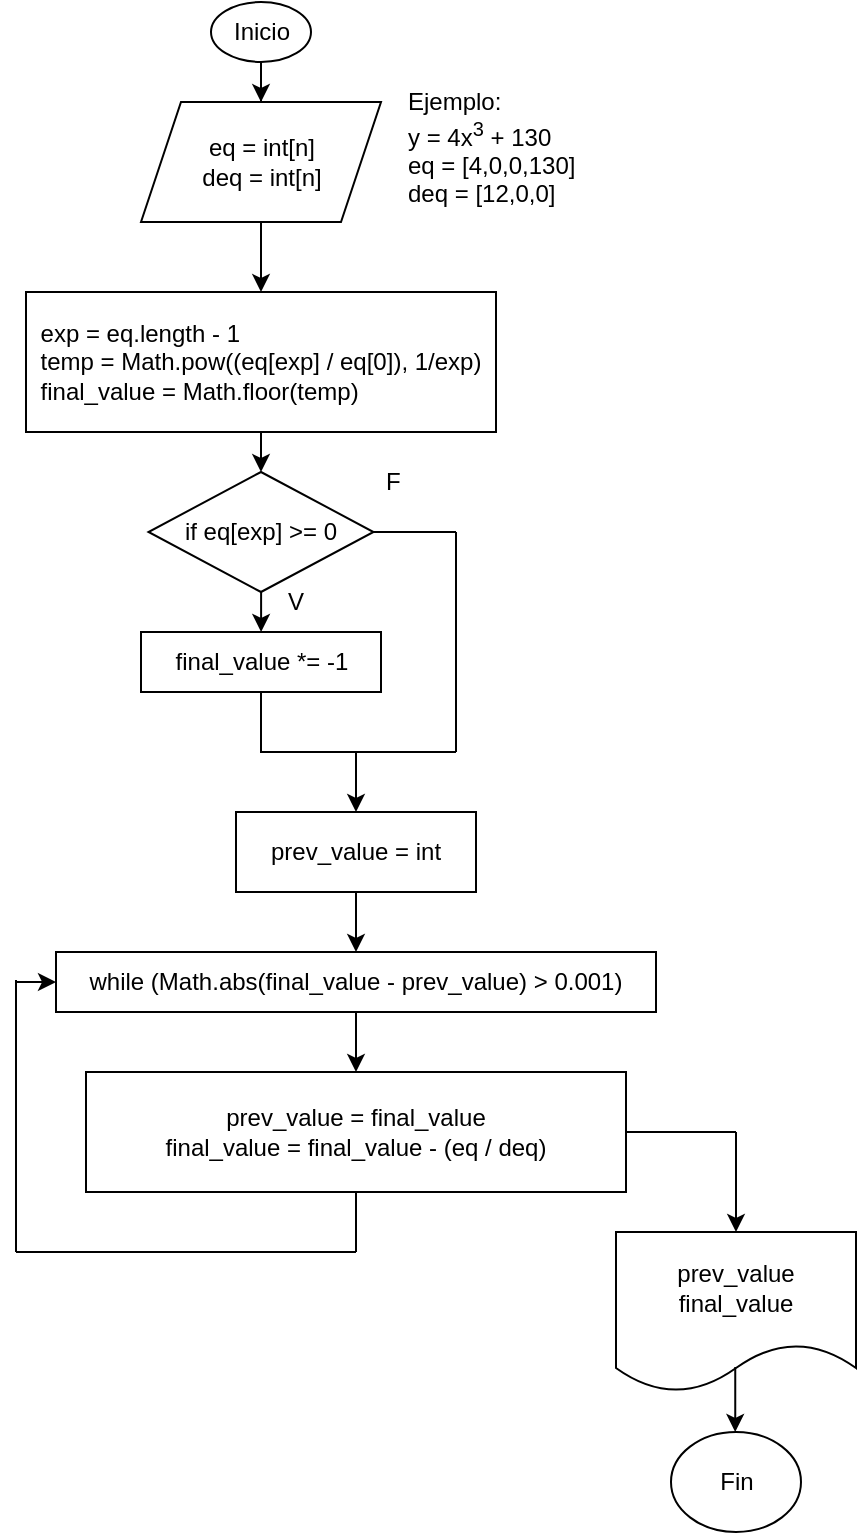 <mxfile version="20.3.2" type="github">
  <diagram id="2wKhNhCF8AVEaDfPrcoN" name="Page-1">
    <mxGraphModel dx="1570" dy="972" grid="1" gridSize="10" guides="1" tooltips="1" connect="1" arrows="1" fold="1" page="1" pageScale="1" pageWidth="850" pageHeight="1100" math="0" shadow="0">
      <root>
        <mxCell id="0" />
        <mxCell id="1" parent="0" />
        <mxCell id="68JZTI-s9UvnhOGzFShA-3" value="" style="edgeStyle=orthogonalEdgeStyle;rounded=0;orthogonalLoop=1;jettySize=auto;html=1;" edge="1" parent="1" source="68JZTI-s9UvnhOGzFShA-1" target="68JZTI-s9UvnhOGzFShA-2">
          <mxGeometry relative="1" as="geometry" />
        </mxCell>
        <mxCell id="68JZTI-s9UvnhOGzFShA-1" value="Inicio" style="ellipse;whiteSpace=wrap;html=1;" vertex="1" parent="1">
          <mxGeometry x="137.5" y="75" width="50" height="30" as="geometry" />
        </mxCell>
        <mxCell id="68JZTI-s9UvnhOGzFShA-6" value="" style="edgeStyle=orthogonalEdgeStyle;rounded=0;orthogonalLoop=1;jettySize=auto;html=1;" edge="1" parent="1" source="68JZTI-s9UvnhOGzFShA-2" target="68JZTI-s9UvnhOGzFShA-5">
          <mxGeometry relative="1" as="geometry" />
        </mxCell>
        <mxCell id="68JZTI-s9UvnhOGzFShA-2" value="eq = int[n]&lt;br&gt;&lt;div style=&quot;&quot;&gt;&lt;span style=&quot;background-color: initial;&quot;&gt;deq = int[n]&lt;/span&gt;&lt;/div&gt;" style="shape=parallelogram;perimeter=parallelogramPerimeter;whiteSpace=wrap;html=1;fixedSize=1;align=center;" vertex="1" parent="1">
          <mxGeometry x="102.5" y="125" width="120" height="60" as="geometry" />
        </mxCell>
        <mxCell id="68JZTI-s9UvnhOGzFShA-4" value="Ejemplo:&amp;nbsp;&lt;br&gt;y = 4x&lt;sup&gt;3&lt;/sup&gt; + 130&lt;br&gt;eq = [4,0,0,130]&lt;br&gt;deq = [12,0,0]" style="text;strokeColor=none;fillColor=none;align=left;verticalAlign=middle;spacingLeft=4;spacingRight=4;overflow=hidden;points=[[0,0.5],[1,0.5]];portConstraint=eastwest;rotatable=0;html=1;rounded=0;gradientColor=none;" vertex="1" parent="1">
          <mxGeometry x="230" y="110" width="110" height="75" as="geometry" />
        </mxCell>
        <mxCell id="68JZTI-s9UvnhOGzFShA-8" value="" style="edgeStyle=orthogonalEdgeStyle;rounded=0;orthogonalLoop=1;jettySize=auto;html=1;" edge="1" parent="1" source="68JZTI-s9UvnhOGzFShA-5" target="68JZTI-s9UvnhOGzFShA-7">
          <mxGeometry relative="1" as="geometry" />
        </mxCell>
        <mxCell id="68JZTI-s9UvnhOGzFShA-5" value="&lt;div style=&quot;text-align: left;&quot;&gt;&lt;span style=&quot;background-color: initial;&quot;&gt;exp = eq.length - 1&lt;/span&gt;&lt;/div&gt;temp = Math.pow((eq[exp] / eq[0]), 1/exp)&lt;br&gt;&lt;div style=&quot;text-align: left;&quot;&gt;&lt;span style=&quot;background-color: initial;&quot;&gt;final_value = Math.floor(temp)&amp;nbsp;&lt;/span&gt;&lt;/div&gt;" style="whiteSpace=wrap;html=1;" vertex="1" parent="1">
          <mxGeometry x="45" y="220" width="235" height="70" as="geometry" />
        </mxCell>
        <mxCell id="68JZTI-s9UvnhOGzFShA-10" value="" style="edgeStyle=orthogonalEdgeStyle;rounded=0;orthogonalLoop=1;jettySize=auto;html=1;" edge="1" parent="1" source="68JZTI-s9UvnhOGzFShA-7" target="68JZTI-s9UvnhOGzFShA-9">
          <mxGeometry relative="1" as="geometry" />
        </mxCell>
        <mxCell id="68JZTI-s9UvnhOGzFShA-7" value="if eq[exp] &amp;gt;= 0" style="rhombus;whiteSpace=wrap;html=1;" vertex="1" parent="1">
          <mxGeometry x="106.25" y="310" width="112.5" height="60" as="geometry" />
        </mxCell>
        <mxCell id="68JZTI-s9UvnhOGzFShA-14" value="" style="edgeStyle=orthogonalEdgeStyle;rounded=0;orthogonalLoop=1;jettySize=auto;html=1;" edge="1" parent="1" source="68JZTI-s9UvnhOGzFShA-9" target="68JZTI-s9UvnhOGzFShA-13">
          <mxGeometry relative="1" as="geometry" />
        </mxCell>
        <mxCell id="68JZTI-s9UvnhOGzFShA-9" value="final_value *= -1" style="whiteSpace=wrap;html=1;" vertex="1" parent="1">
          <mxGeometry x="102.5" y="390" width="120" height="30" as="geometry" />
        </mxCell>
        <mxCell id="68JZTI-s9UvnhOGzFShA-11" value="V" style="text;strokeColor=none;fillColor=none;align=left;verticalAlign=middle;spacingLeft=4;spacingRight=4;overflow=hidden;points=[[0,0.5],[1,0.5]];portConstraint=eastwest;rotatable=0;rounded=0;html=1;" vertex="1" parent="1">
          <mxGeometry x="170" y="360" width="80" height="30" as="geometry" />
        </mxCell>
        <mxCell id="68JZTI-s9UvnhOGzFShA-12" value="F" style="text;strokeColor=none;fillColor=none;align=left;verticalAlign=middle;spacingLeft=4;spacingRight=4;overflow=hidden;points=[[0,0.5],[1,0.5]];portConstraint=eastwest;rotatable=0;rounded=0;html=1;" vertex="1" parent="1">
          <mxGeometry x="218.75" y="300" width="80" height="30" as="geometry" />
        </mxCell>
        <mxCell id="68JZTI-s9UvnhOGzFShA-20" value="" style="edgeStyle=orthogonalEdgeStyle;rounded=0;orthogonalLoop=1;jettySize=auto;html=1;" edge="1" parent="1" source="68JZTI-s9UvnhOGzFShA-13" target="68JZTI-s9UvnhOGzFShA-19">
          <mxGeometry relative="1" as="geometry" />
        </mxCell>
        <mxCell id="68JZTI-s9UvnhOGzFShA-13" value="prev_value = int" style="whiteSpace=wrap;html=1;" vertex="1" parent="1">
          <mxGeometry x="150" y="480" width="120" height="40" as="geometry" />
        </mxCell>
        <mxCell id="68JZTI-s9UvnhOGzFShA-15" value="" style="endArrow=none;html=1;rounded=0;exitX=1;exitY=0.5;exitDx=0;exitDy=0;" edge="1" parent="1" source="68JZTI-s9UvnhOGzFShA-7">
          <mxGeometry width="50" height="50" relative="1" as="geometry">
            <mxPoint x="240" y="370" as="sourcePoint" />
            <mxPoint x="260" y="340" as="targetPoint" />
          </mxGeometry>
        </mxCell>
        <mxCell id="68JZTI-s9UvnhOGzFShA-16" value="" style="endArrow=none;html=1;rounded=0;" edge="1" parent="1">
          <mxGeometry width="50" height="50" relative="1" as="geometry">
            <mxPoint x="260" y="450" as="sourcePoint" />
            <mxPoint x="260" y="340" as="targetPoint" />
          </mxGeometry>
        </mxCell>
        <mxCell id="68JZTI-s9UvnhOGzFShA-17" value="" style="endArrow=none;html=1;rounded=0;" edge="1" parent="1">
          <mxGeometry width="50" height="50" relative="1" as="geometry">
            <mxPoint x="210" y="450" as="sourcePoint" />
            <mxPoint x="260" y="450" as="targetPoint" />
          </mxGeometry>
        </mxCell>
        <mxCell id="68JZTI-s9UvnhOGzFShA-23" value="" style="edgeStyle=orthogonalEdgeStyle;rounded=0;orthogonalLoop=1;jettySize=auto;html=1;" edge="1" parent="1" source="68JZTI-s9UvnhOGzFShA-19" target="68JZTI-s9UvnhOGzFShA-22">
          <mxGeometry relative="1" as="geometry" />
        </mxCell>
        <mxCell id="68JZTI-s9UvnhOGzFShA-19" value="while (Math.abs(final_value - prev_value) &amp;gt; 0.001)" style="whiteSpace=wrap;html=1;" vertex="1" parent="1">
          <mxGeometry x="60" y="550" width="300" height="30" as="geometry" />
        </mxCell>
        <mxCell id="68JZTI-s9UvnhOGzFShA-22" value="prev_value = final_value&lt;br&gt;final_value = final_value - (eq / deq)" style="whiteSpace=wrap;html=1;" vertex="1" parent="1">
          <mxGeometry x="75" y="610" width="270" height="60" as="geometry" />
        </mxCell>
        <mxCell id="68JZTI-s9UvnhOGzFShA-24" value="" style="endArrow=none;html=1;rounded=0;exitX=0.5;exitY=1;exitDx=0;exitDy=0;" edge="1" parent="1" source="68JZTI-s9UvnhOGzFShA-22">
          <mxGeometry width="50" height="50" relative="1" as="geometry">
            <mxPoint x="200" y="640" as="sourcePoint" />
            <mxPoint x="210" y="700" as="targetPoint" />
          </mxGeometry>
        </mxCell>
        <mxCell id="68JZTI-s9UvnhOGzFShA-25" value="" style="endArrow=none;html=1;rounded=0;" edge="1" parent="1">
          <mxGeometry width="50" height="50" relative="1" as="geometry">
            <mxPoint x="210" y="700" as="sourcePoint" />
            <mxPoint x="40" y="700" as="targetPoint" />
          </mxGeometry>
        </mxCell>
        <mxCell id="68JZTI-s9UvnhOGzFShA-26" value="" style="endArrow=none;html=1;rounded=0;" edge="1" parent="1">
          <mxGeometry width="50" height="50" relative="1" as="geometry">
            <mxPoint x="40" y="700" as="sourcePoint" />
            <mxPoint x="40" y="564" as="targetPoint" />
          </mxGeometry>
        </mxCell>
        <mxCell id="68JZTI-s9UvnhOGzFShA-28" value="" style="endArrow=none;html=1;rounded=0;entryX=1;entryY=0.5;entryDx=0;entryDy=0;" edge="1" parent="1" target="68JZTI-s9UvnhOGzFShA-22">
          <mxGeometry width="50" height="50" relative="1" as="geometry">
            <mxPoint x="400" y="640" as="sourcePoint" />
            <mxPoint x="250" y="590" as="targetPoint" />
          </mxGeometry>
        </mxCell>
        <mxCell id="68JZTI-s9UvnhOGzFShA-30" value="" style="endArrow=classic;html=1;rounded=0;" edge="1" parent="1">
          <mxGeometry width="50" height="50" relative="1" as="geometry">
            <mxPoint x="400" y="640" as="sourcePoint" />
            <mxPoint x="400" y="690" as="targetPoint" />
          </mxGeometry>
        </mxCell>
        <mxCell id="68JZTI-s9UvnhOGzFShA-33" value="" style="edgeStyle=orthogonalEdgeStyle;rounded=0;orthogonalLoop=1;jettySize=auto;html=1;exitX=0.497;exitY=0.844;exitDx=0;exitDy=0;exitPerimeter=0;" edge="1" parent="1" source="68JZTI-s9UvnhOGzFShA-31" target="68JZTI-s9UvnhOGzFShA-32">
          <mxGeometry relative="1" as="geometry">
            <mxPoint x="520" y="780" as="sourcePoint" />
          </mxGeometry>
        </mxCell>
        <mxCell id="68JZTI-s9UvnhOGzFShA-31" value="prev_value&lt;br&gt;final_value" style="shape=document;whiteSpace=wrap;html=1;boundedLbl=1;rounded=0;fillColor=none;gradientColor=none;" vertex="1" parent="1">
          <mxGeometry x="340" y="690" width="120" height="80" as="geometry" />
        </mxCell>
        <mxCell id="68JZTI-s9UvnhOGzFShA-32" value="Fin" style="ellipse;whiteSpace=wrap;html=1;rounded=0;fillColor=none;gradientColor=none;" vertex="1" parent="1">
          <mxGeometry x="367.5" y="790" width="65" height="50" as="geometry" />
        </mxCell>
        <mxCell id="68JZTI-s9UvnhOGzFShA-35" value="" style="endArrow=classic;html=1;rounded=0;entryX=0;entryY=0.5;entryDx=0;entryDy=0;" edge="1" parent="1" target="68JZTI-s9UvnhOGzFShA-19">
          <mxGeometry width="50" height="50" relative="1" as="geometry">
            <mxPoint x="40" y="565" as="sourcePoint" />
            <mxPoint x="90" y="520" as="targetPoint" />
          </mxGeometry>
        </mxCell>
      </root>
    </mxGraphModel>
  </diagram>
</mxfile>
